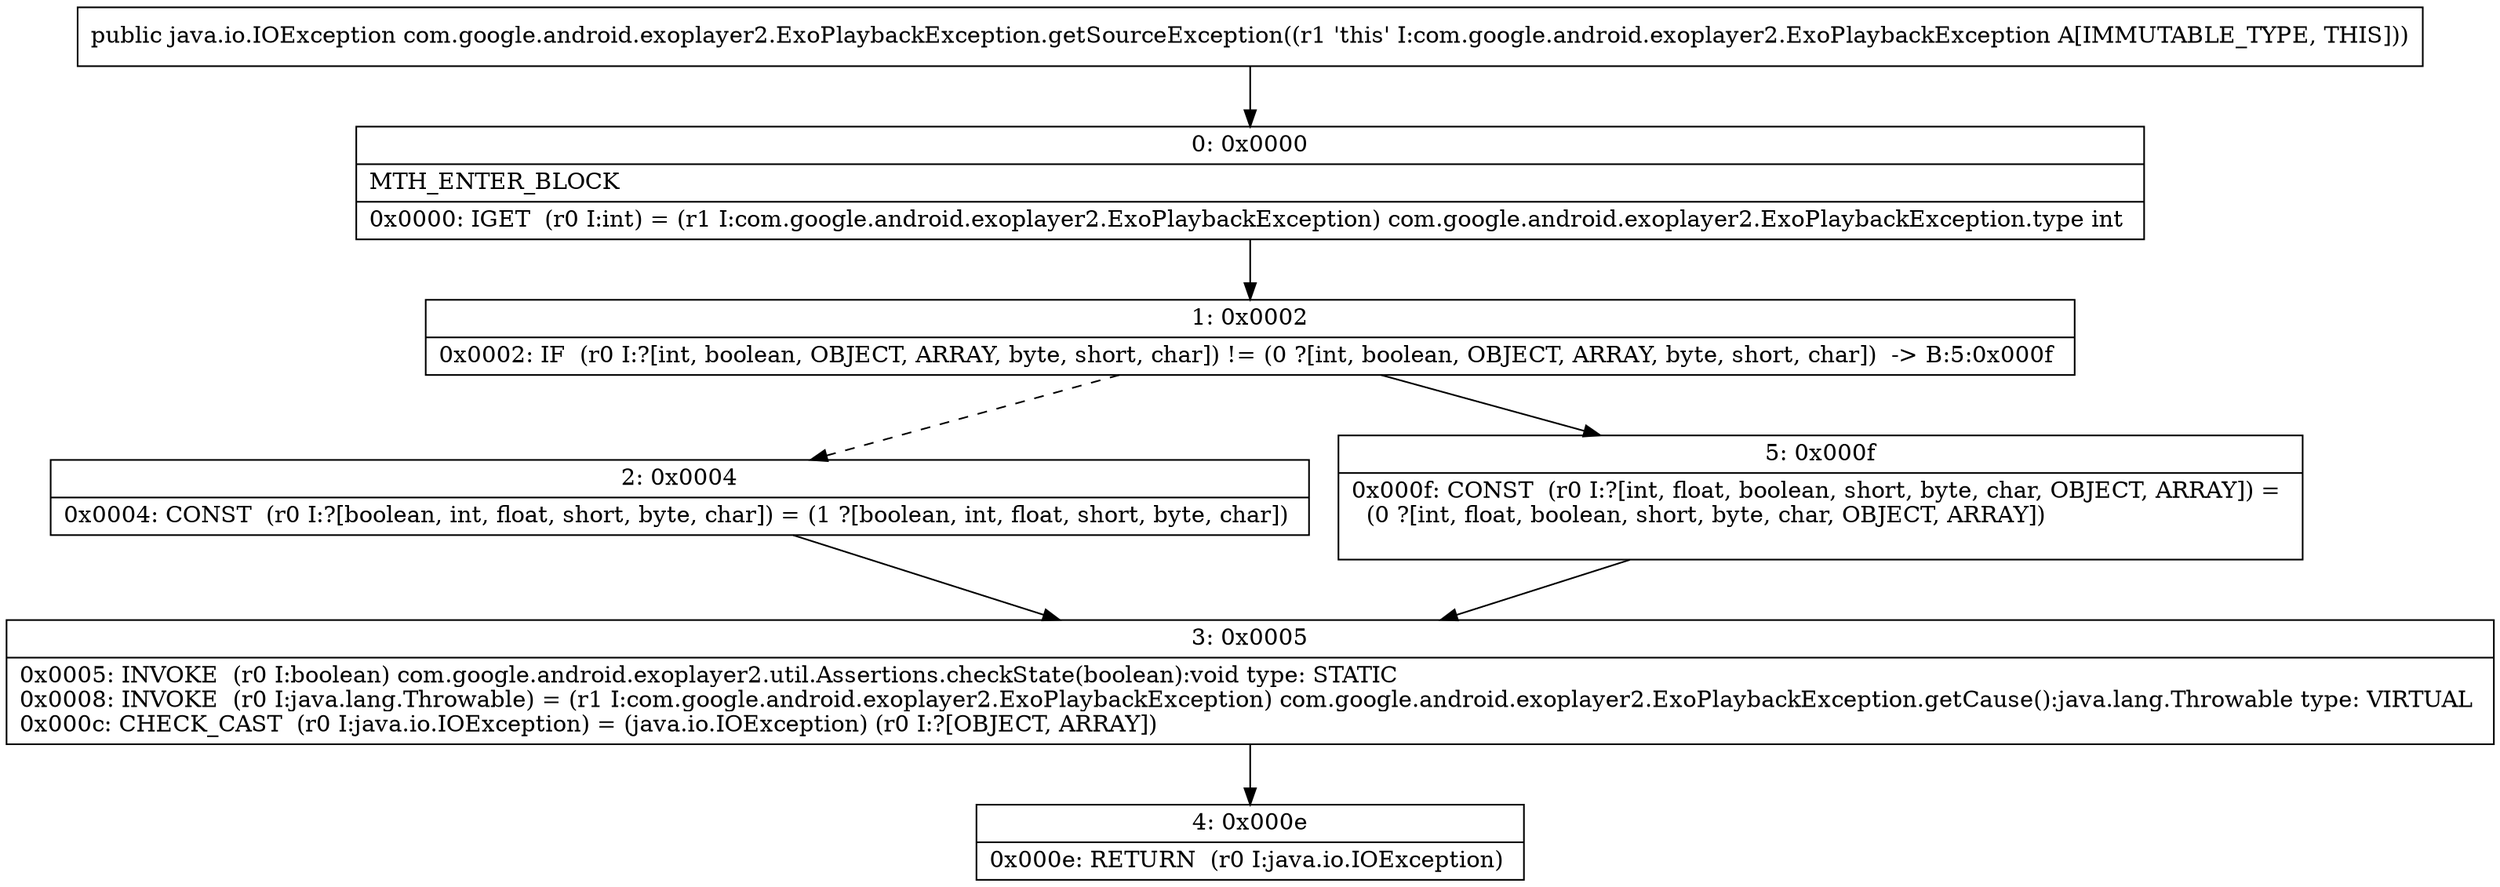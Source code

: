 digraph "CFG forcom.google.android.exoplayer2.ExoPlaybackException.getSourceException()Ljava\/io\/IOException;" {
Node_0 [shape=record,label="{0\:\ 0x0000|MTH_ENTER_BLOCK\l|0x0000: IGET  (r0 I:int) = (r1 I:com.google.android.exoplayer2.ExoPlaybackException) com.google.android.exoplayer2.ExoPlaybackException.type int \l}"];
Node_1 [shape=record,label="{1\:\ 0x0002|0x0002: IF  (r0 I:?[int, boolean, OBJECT, ARRAY, byte, short, char]) != (0 ?[int, boolean, OBJECT, ARRAY, byte, short, char])  \-\> B:5:0x000f \l}"];
Node_2 [shape=record,label="{2\:\ 0x0004|0x0004: CONST  (r0 I:?[boolean, int, float, short, byte, char]) = (1 ?[boolean, int, float, short, byte, char]) \l}"];
Node_3 [shape=record,label="{3\:\ 0x0005|0x0005: INVOKE  (r0 I:boolean) com.google.android.exoplayer2.util.Assertions.checkState(boolean):void type: STATIC \l0x0008: INVOKE  (r0 I:java.lang.Throwable) = (r1 I:com.google.android.exoplayer2.ExoPlaybackException) com.google.android.exoplayer2.ExoPlaybackException.getCause():java.lang.Throwable type: VIRTUAL \l0x000c: CHECK_CAST  (r0 I:java.io.IOException) = (java.io.IOException) (r0 I:?[OBJECT, ARRAY]) \l}"];
Node_4 [shape=record,label="{4\:\ 0x000e|0x000e: RETURN  (r0 I:java.io.IOException) \l}"];
Node_5 [shape=record,label="{5\:\ 0x000f|0x000f: CONST  (r0 I:?[int, float, boolean, short, byte, char, OBJECT, ARRAY]) = \l  (0 ?[int, float, boolean, short, byte, char, OBJECT, ARRAY])\l \l}"];
MethodNode[shape=record,label="{public java.io.IOException com.google.android.exoplayer2.ExoPlaybackException.getSourceException((r1 'this' I:com.google.android.exoplayer2.ExoPlaybackException A[IMMUTABLE_TYPE, THIS])) }"];
MethodNode -> Node_0;
Node_0 -> Node_1;
Node_1 -> Node_2[style=dashed];
Node_1 -> Node_5;
Node_2 -> Node_3;
Node_3 -> Node_4;
Node_5 -> Node_3;
}

